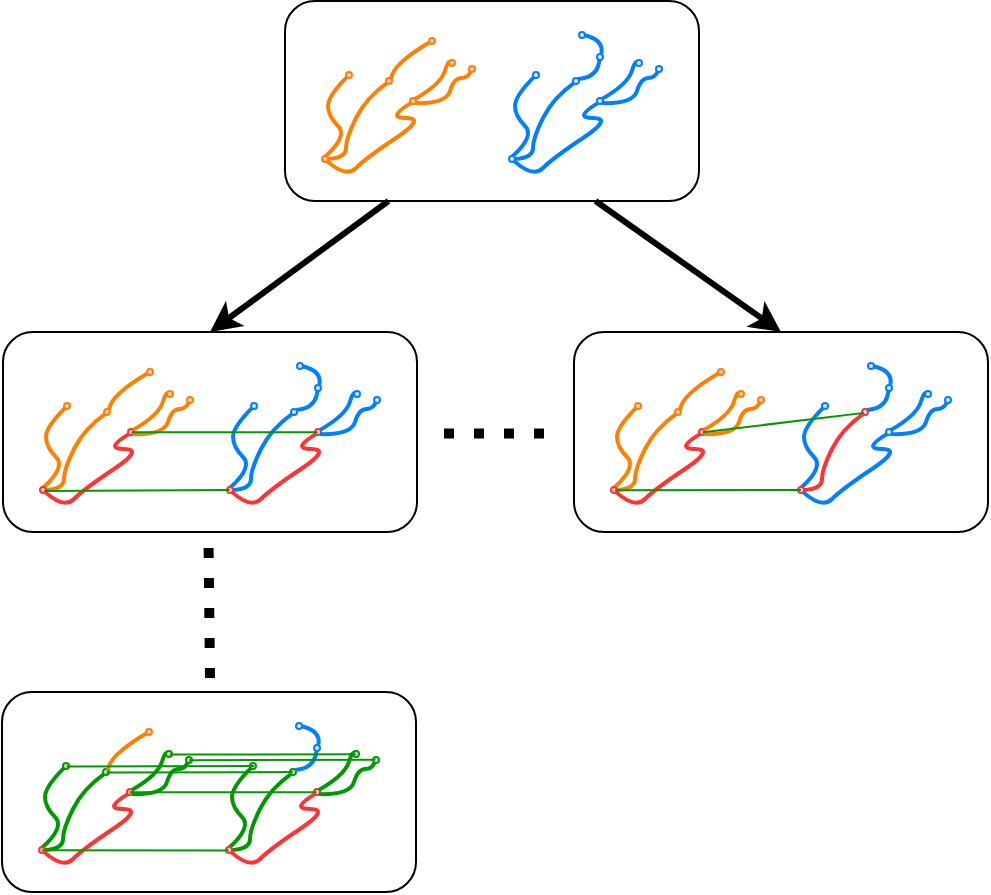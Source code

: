 <mxfile version="13.1.14" type="device"><diagram id="UxKIRvT6lYO187iKiiHL" name="Seite-1"><mxGraphModel dx="1277" dy="345" grid="1" gridSize="10" guides="1" tooltips="1" connect="1" arrows="1" fold="1" page="1" pageScale="1" pageWidth="827" pageHeight="1169" math="0" shadow="0"><root><mxCell id="0"/><mxCell id="1" parent="0"/><mxCell id="heM5pMt3WDf7Bbaj2w6G-148" value="" style="rounded=1;whiteSpace=wrap;html=1;strokeColor=#000000;strokeWidth=1;fillColor=#ffffff;fontSize=23;" vertex="1" parent="1"><mxGeometry x="115.5" y="304.5" width="207" height="100" as="geometry"/></mxCell><mxCell id="heM5pMt3WDf7Bbaj2w6G-2" value="" style="curved=1;endArrow=none;html=1;endFill=0;exitX=0.513;exitY=0.129;exitDx=0;exitDy=0;exitPerimeter=0;entryX=0;entryY=1;entryDx=0;entryDy=0;fillColor=#f8cecc;strokeColor=#FF8000;strokeWidth=2;" edge="1" parent="1" source="heM5pMt3WDf7Bbaj2w6G-6" target="heM5pMt3WDf7Bbaj2w6G-9"><mxGeometry width="50" height="50" relative="1" as="geometry"><mxPoint x="137" y="382" as="sourcePoint"/><mxPoint x="147" y="342" as="targetPoint"/><Array as="points"><mxPoint x="147" y="372"/><mxPoint x="137" y="362"/><mxPoint x="137" y="352"/></Array></mxGeometry></mxCell><mxCell id="heM5pMt3WDf7Bbaj2w6G-3" value="" style="curved=1;endArrow=none;html=1;endFill=0;exitX=1;exitY=0.5;exitDx=0;exitDy=0;entryX=0;entryY=1;entryDx=0;entryDy=0;fillColor=#f8cecc;strokeColor=#FF8000;strokeWidth=2;" edge="1" parent="1" source="heM5pMt3WDf7Bbaj2w6G-6" target="heM5pMt3WDf7Bbaj2w6G-8"><mxGeometry width="50" height="50" relative="1" as="geometry"><mxPoint x="136" y="383" as="sourcePoint"/><mxPoint x="166" y="343" as="targetPoint"/><Array as="points"><mxPoint x="146" y="383"/><mxPoint x="146" y="373"/><mxPoint x="156" y="353"/></Array></mxGeometry></mxCell><mxCell id="heM5pMt3WDf7Bbaj2w6G-4" value="" style="curved=1;endArrow=none;html=1;endFill=0;exitX=1;exitY=1;exitDx=0;exitDy=0;entryX=0;entryY=1;entryDx=0;entryDy=0;fillColor=#f8cecc;strokeColor=#FF8000;strokeWidth=2;" edge="1" parent="1" source="heM5pMt3WDf7Bbaj2w6G-6" target="heM5pMt3WDf7Bbaj2w6G-5"><mxGeometry width="50" height="50" relative="1" as="geometry"><mxPoint x="136" y="383" as="sourcePoint"/><mxPoint x="176" y="353" as="targetPoint"/><Array as="points"><mxPoint x="146" y="393"/><mxPoint x="156" y="383"/><mxPoint x="186" y="363"/><mxPoint x="166" y="363"/></Array></mxGeometry></mxCell><mxCell id="heM5pMt3WDf7Bbaj2w6G-5" value="" style="ellipse;whiteSpace=wrap;html=1;aspect=fixed;strokeColor=#FF8000;fillColor=#f8cecc;strokeWidth=1;" vertex="1" parent="1"><mxGeometry x="178" y="353" width="3" height="3" as="geometry"/></mxCell><mxCell id="heM5pMt3WDf7Bbaj2w6G-6" value="" style="ellipse;whiteSpace=wrap;html=1;aspect=fixed;strokeColor=#FF8000;fillColor=#f8cecc;strokeWidth=1;" vertex="1" parent="1"><mxGeometry x="134" y="382" width="3" height="3" as="geometry"/></mxCell><mxCell id="heM5pMt3WDf7Bbaj2w6G-8" value="" style="ellipse;whiteSpace=wrap;html=1;aspect=fixed;strokeColor=#FF8000;fillColor=#f8cecc;strokeWidth=1;" vertex="1" parent="1"><mxGeometry x="166" y="343" width="3" height="3" as="geometry"/></mxCell><mxCell id="heM5pMt3WDf7Bbaj2w6G-9" value="" style="ellipse;whiteSpace=wrap;html=1;aspect=fixed;strokeColor=#FF8000;fillColor=#f8cecc;strokeWidth=1;" vertex="1" parent="1"><mxGeometry x="146" y="340" width="3" height="3" as="geometry"/></mxCell><mxCell id="heM5pMt3WDf7Bbaj2w6G-11" value="" style="curved=1;endArrow=none;html=1;endFill=0;exitX=1;exitY=1;exitDx=0;exitDy=0;fillColor=#f8cecc;strokeColor=#FF8000;strokeWidth=2;entryX=0.439;entryY=0.493;entryDx=0;entryDy=0;entryPerimeter=0;" edge="1" parent="1" source="heM5pMt3WDf7Bbaj2w6G-5" target="heM5pMt3WDf7Bbaj2w6G-128"><mxGeometry width="50" height="50" relative="1" as="geometry"><mxPoint x="181.0" y="373.47" as="sourcePoint"/><mxPoint x="200" y="343" as="targetPoint"/><Array as="points"><mxPoint x="196" y="356"/><mxPoint x="200" y="342.97"/><mxPoint x="207.5" y="343"/></Array></mxGeometry></mxCell><mxCell id="heM5pMt3WDf7Bbaj2w6G-13" value="" style="curved=1;endArrow=none;html=1;endFill=0;exitX=1;exitY=0;exitDx=0;exitDy=0;fillColor=#f8cecc;strokeColor=#FF8000;strokeWidth=2;entryX=0.434;entryY=0.527;entryDx=0;entryDy=0;entryPerimeter=0;" edge="1" parent="1" source="heM5pMt3WDf7Bbaj2w6G-5" target="heM5pMt3WDf7Bbaj2w6G-129"><mxGeometry width="50" height="50" relative="1" as="geometry"><mxPoint x="178.001" y="345.561" as="sourcePoint"/><mxPoint x="197.44" y="333" as="targetPoint"/><Array as="points"><mxPoint x="193.44" y="346"/><mxPoint x="197.44" y="332.97"/></Array></mxGeometry></mxCell><mxCell id="heM5pMt3WDf7Bbaj2w6G-14" value="" style="curved=1;endArrow=none;html=1;endFill=0;exitX=1;exitY=0;exitDx=0;exitDy=0;fillColor=#f8cecc;strokeColor=#FF8000;strokeWidth=2;entryX=0.477;entryY=0.489;entryDx=0;entryDy=0;entryPerimeter=0;" edge="1" parent="1" source="heM5pMt3WDf7Bbaj2w6G-8" target="heM5pMt3WDf7Bbaj2w6G-130"><mxGeometry width="50" height="50" relative="1" as="geometry"><mxPoint x="169.001" y="342.999" as="sourcePoint"/><mxPoint x="186" y="323" as="targetPoint"/><Array as="points"><mxPoint x="169" y="336"/></Array></mxGeometry></mxCell><mxCell id="heM5pMt3WDf7Bbaj2w6G-128" value="" style="ellipse;whiteSpace=wrap;html=1;aspect=fixed;strokeColor=#FF8000;fillColor=#f8cecc;strokeWidth=1;" vertex="1" parent="1"><mxGeometry x="207.5" y="337" width="3" height="3" as="geometry"/></mxCell><mxCell id="heM5pMt3WDf7Bbaj2w6G-129" value="" style="ellipse;whiteSpace=wrap;html=1;aspect=fixed;strokeColor=#FF8000;fillColor=#f8cecc;strokeWidth=1;" vertex="1" parent="1"><mxGeometry x="197.5" y="334" width="3" height="3" as="geometry"/></mxCell><mxCell id="heM5pMt3WDf7Bbaj2w6G-130" value="" style="ellipse;whiteSpace=wrap;html=1;aspect=fixed;strokeColor=#FF8000;fillColor=#f8cecc;strokeWidth=1;" vertex="1" parent="1"><mxGeometry x="187.5" y="323" width="3" height="3" as="geometry"/></mxCell><mxCell id="heM5pMt3WDf7Bbaj2w6G-131" value="" style="curved=1;endArrow=none;html=1;endFill=0;exitX=0.513;exitY=0.129;exitDx=0;exitDy=0;exitPerimeter=0;entryX=0;entryY=1;entryDx=0;entryDy=0;fillColor=#dae8fc;strokeColor=#007FFF;strokeWidth=2;" edge="1" parent="1" source="heM5pMt3WDf7Bbaj2w6G-135" target="heM5pMt3WDf7Bbaj2w6G-137"><mxGeometry width="50" height="50" relative="1" as="geometry"><mxPoint x="230.5" y="382" as="sourcePoint"/><mxPoint x="240.5" y="342" as="targetPoint"/><Array as="points"><mxPoint x="240.5" y="372"/><mxPoint x="230.5" y="362"/><mxPoint x="230.5" y="352"/></Array></mxGeometry></mxCell><mxCell id="heM5pMt3WDf7Bbaj2w6G-132" value="" style="curved=1;endArrow=none;html=1;endFill=0;exitX=1;exitY=0.5;exitDx=0;exitDy=0;entryX=0;entryY=1;entryDx=0;entryDy=0;fillColor=#dae8fc;strokeColor=#007FFF;strokeWidth=2;" edge="1" parent="1" source="heM5pMt3WDf7Bbaj2w6G-135" target="heM5pMt3WDf7Bbaj2w6G-136"><mxGeometry width="50" height="50" relative="1" as="geometry"><mxPoint x="229.5" y="383" as="sourcePoint"/><mxPoint x="259.5" y="343" as="targetPoint"/><Array as="points"><mxPoint x="239.5" y="383"/><mxPoint x="239.5" y="373"/><mxPoint x="249.5" y="353"/></Array></mxGeometry></mxCell><mxCell id="heM5pMt3WDf7Bbaj2w6G-133" value="" style="curved=1;endArrow=none;html=1;endFill=0;exitX=1;exitY=1;exitDx=0;exitDy=0;entryX=0;entryY=1;entryDx=0;entryDy=0;fillColor=#dae8fc;strokeColor=#007FFF;strokeWidth=2;" edge="1" parent="1" source="heM5pMt3WDf7Bbaj2w6G-135" target="heM5pMt3WDf7Bbaj2w6G-134"><mxGeometry width="50" height="50" relative="1" as="geometry"><mxPoint x="229.5" y="383" as="sourcePoint"/><mxPoint x="269.5" y="353" as="targetPoint"/><Array as="points"><mxPoint x="239.5" y="393"/><mxPoint x="249.5" y="383"/><mxPoint x="279.5" y="363"/><mxPoint x="259.5" y="363"/></Array></mxGeometry></mxCell><mxCell id="heM5pMt3WDf7Bbaj2w6G-134" value="" style="ellipse;whiteSpace=wrap;html=1;aspect=fixed;strokeColor=#007FFF;fillColor=#dae8fc;strokeWidth=1;" vertex="1" parent="1"><mxGeometry x="271.5" y="353" width="3" height="3" as="geometry"/></mxCell><mxCell id="heM5pMt3WDf7Bbaj2w6G-135" value="" style="ellipse;whiteSpace=wrap;html=1;aspect=fixed;strokeColor=#007FFF;fillColor=#dae8fc;strokeWidth=1;" vertex="1" parent="1"><mxGeometry x="227.5" y="382" width="3" height="3" as="geometry"/></mxCell><mxCell id="heM5pMt3WDf7Bbaj2w6G-136" value="" style="ellipse;whiteSpace=wrap;html=1;aspect=fixed;strokeColor=#007FFF;fillColor=#dae8fc;strokeWidth=1;" vertex="1" parent="1"><mxGeometry x="259.5" y="343" width="3" height="3" as="geometry"/></mxCell><mxCell id="heM5pMt3WDf7Bbaj2w6G-137" value="" style="ellipse;whiteSpace=wrap;html=1;aspect=fixed;strokeColor=#007FFF;fillColor=#dae8fc;strokeWidth=1;" vertex="1" parent="1"><mxGeometry x="239.5" y="340" width="3" height="3" as="geometry"/></mxCell><mxCell id="heM5pMt3WDf7Bbaj2w6G-138" value="" style="curved=1;endArrow=none;html=1;endFill=0;exitX=1;exitY=1;exitDx=0;exitDy=0;fillColor=#dae8fc;strokeColor=#007FFF;strokeWidth=2;entryX=0.439;entryY=0.493;entryDx=0;entryDy=0;entryPerimeter=0;" edge="1" parent="1" source="heM5pMt3WDf7Bbaj2w6G-134" target="heM5pMt3WDf7Bbaj2w6G-141"><mxGeometry width="50" height="50" relative="1" as="geometry"><mxPoint x="274.5" y="373.47" as="sourcePoint"/><mxPoint x="293.5" y="343" as="targetPoint"/><Array as="points"><mxPoint x="289.5" y="356"/><mxPoint x="293.5" y="342.97"/><mxPoint x="301" y="343"/></Array></mxGeometry></mxCell><mxCell id="heM5pMt3WDf7Bbaj2w6G-139" value="" style="curved=1;endArrow=none;html=1;endFill=0;exitX=1;exitY=0;exitDx=0;exitDy=0;fillColor=#dae8fc;strokeColor=#007FFF;strokeWidth=2;entryX=0.434;entryY=0.527;entryDx=0;entryDy=0;entryPerimeter=0;" edge="1" parent="1" source="heM5pMt3WDf7Bbaj2w6G-134" target="heM5pMt3WDf7Bbaj2w6G-142"><mxGeometry width="50" height="50" relative="1" as="geometry"><mxPoint x="271.501" y="345.561" as="sourcePoint"/><mxPoint x="290.94" y="333" as="targetPoint"/><Array as="points"><mxPoint x="286.94" y="346"/><mxPoint x="290.94" y="332.97"/></Array></mxGeometry></mxCell><mxCell id="heM5pMt3WDf7Bbaj2w6G-140" value="" style="curved=1;endArrow=none;html=1;endFill=0;exitX=1;exitY=0;exitDx=0;exitDy=0;fillColor=#dae8fc;strokeColor=#007FFF;strokeWidth=2;entryX=0.462;entryY=0.484;entryDx=0;entryDy=0;entryPerimeter=0;" edge="1" parent="1" source="heM5pMt3WDf7Bbaj2w6G-136" target="heM5pMt3WDf7Bbaj2w6G-143"><mxGeometry width="50" height="50" relative="1" as="geometry"><mxPoint x="262.501" y="342.999" as="sourcePoint"/><mxPoint x="267.5" y="333" as="targetPoint"/><Array as="points"><mxPoint x="272.5" y="343"/></Array></mxGeometry></mxCell><mxCell id="heM5pMt3WDf7Bbaj2w6G-141" value="" style="ellipse;whiteSpace=wrap;html=1;aspect=fixed;strokeColor=#007FFF;fillColor=#dae8fc;strokeWidth=1;" vertex="1" parent="1"><mxGeometry x="301" y="337" width="3" height="3" as="geometry"/></mxCell><mxCell id="heM5pMt3WDf7Bbaj2w6G-142" value="" style="ellipse;whiteSpace=wrap;html=1;aspect=fixed;strokeColor=#007FFF;fillColor=#dae8fc;strokeWidth=1;" vertex="1" parent="1"><mxGeometry x="291" y="334" width="3" height="3" as="geometry"/></mxCell><mxCell id="heM5pMt3WDf7Bbaj2w6G-143" value="" style="ellipse;whiteSpace=wrap;html=1;aspect=fixed;strokeColor=#007FFF;fillColor=#dae8fc;strokeWidth=1;" vertex="1" parent="1"><mxGeometry x="271.5" y="331" width="3" height="3" as="geometry"/></mxCell><mxCell id="heM5pMt3WDf7Bbaj2w6G-144" value="" style="curved=1;endArrow=none;html=1;endFill=0;fillColor=#dae8fc;strokeColor=#007FFF;strokeWidth=2;exitX=0.745;exitY=-0.053;exitDx=0;exitDy=0;exitPerimeter=0;entryX=0.69;entryY=0.512;entryDx=0;entryDy=0;entryPerimeter=0;" edge="1" parent="1" source="heM5pMt3WDf7Bbaj2w6G-143" target="heM5pMt3WDf7Bbaj2w6G-145"><mxGeometry width="50" height="50" relative="1" as="geometry"><mxPoint x="285.5" y="331" as="sourcePoint"/><mxPoint x="267.5" y="320" as="targetPoint"/><Array as="points"><mxPoint x="274.94" y="323.56"/></Array></mxGeometry></mxCell><mxCell id="heM5pMt3WDf7Bbaj2w6G-145" value="" style="ellipse;whiteSpace=wrap;html=1;aspect=fixed;strokeColor=#007FFF;fillColor=#dae8fc;strokeWidth=1;" vertex="1" parent="1"><mxGeometry x="262.5" y="320" width="3" height="3" as="geometry"/></mxCell><mxCell id="heM5pMt3WDf7Bbaj2w6G-149" value="" style="rounded=1;whiteSpace=wrap;html=1;strokeColor=#000000;strokeWidth=1;fillColor=#ffffff;fontSize=23;" vertex="1" parent="1"><mxGeometry x="-25.5" y="470" width="207" height="100" as="geometry"/></mxCell><mxCell id="heM5pMt3WDf7Bbaj2w6G-150" value="" style="curved=1;endArrow=none;html=1;endFill=0;exitX=0.513;exitY=0.129;exitDx=0;exitDy=0;exitPerimeter=0;entryX=0;entryY=1;entryDx=0;entryDy=0;fillColor=#f8cecc;strokeColor=#FF8000;strokeWidth=2;" edge="1" parent="1" source="heM5pMt3WDf7Bbaj2w6G-154" target="heM5pMt3WDf7Bbaj2w6G-156"><mxGeometry width="50" height="50" relative="1" as="geometry"><mxPoint x="-4" y="547.5" as="sourcePoint"/><mxPoint x="6" y="507.5" as="targetPoint"/><Array as="points"><mxPoint x="6" y="537.5"/><mxPoint x="-4" y="527.5"/><mxPoint x="-4" y="517.5"/></Array></mxGeometry></mxCell><mxCell id="heM5pMt3WDf7Bbaj2w6G-151" value="" style="curved=1;endArrow=none;html=1;endFill=0;exitX=1;exitY=0.5;exitDx=0;exitDy=0;entryX=0;entryY=1;entryDx=0;entryDy=0;fillColor=#f8cecc;strokeColor=#FF8000;strokeWidth=2;" edge="1" parent="1" source="heM5pMt3WDf7Bbaj2w6G-154" target="heM5pMt3WDf7Bbaj2w6G-155"><mxGeometry width="50" height="50" relative="1" as="geometry"><mxPoint x="-5" y="548.5" as="sourcePoint"/><mxPoint x="25" y="508.5" as="targetPoint"/><Array as="points"><mxPoint x="5" y="548.5"/><mxPoint x="5" y="538.5"/><mxPoint x="15" y="518.5"/></Array></mxGeometry></mxCell><mxCell id="heM5pMt3WDf7Bbaj2w6G-152" value="" style="curved=1;endArrow=none;html=1;endFill=0;exitX=1;exitY=1;exitDx=0;exitDy=0;entryX=0;entryY=1;entryDx=0;entryDy=0;fillColor=#f8cecc;strokeColor=#FF3333;strokeWidth=2;" edge="1" parent="1" source="heM5pMt3WDf7Bbaj2w6G-154" target="heM5pMt3WDf7Bbaj2w6G-153"><mxGeometry width="50" height="50" relative="1" as="geometry"><mxPoint x="-5" y="548.5" as="sourcePoint"/><mxPoint x="35" y="518.5" as="targetPoint"/><Array as="points"><mxPoint x="5" y="558.5"/><mxPoint x="15" y="548.5"/><mxPoint x="45" y="528.5"/><mxPoint x="25" y="528.5"/></Array></mxGeometry></mxCell><mxCell id="heM5pMt3WDf7Bbaj2w6G-153" value="" style="ellipse;whiteSpace=wrap;html=1;aspect=fixed;strokeColor=#FF3333;fillColor=#f8cecc;strokeWidth=1;" vertex="1" parent="1"><mxGeometry x="37" y="518.5" width="3" height="3" as="geometry"/></mxCell><mxCell id="heM5pMt3WDf7Bbaj2w6G-154" value="" style="ellipse;whiteSpace=wrap;html=1;aspect=fixed;strokeColor=#FF3333;fillColor=#f8cecc;strokeWidth=1;" vertex="1" parent="1"><mxGeometry x="-7" y="547.5" width="3" height="3" as="geometry"/></mxCell><mxCell id="heM5pMt3WDf7Bbaj2w6G-155" value="" style="ellipse;whiteSpace=wrap;html=1;aspect=fixed;strokeColor=#FF8000;fillColor=#f8cecc;strokeWidth=1;" vertex="1" parent="1"><mxGeometry x="25" y="508.5" width="3" height="3" as="geometry"/></mxCell><mxCell id="heM5pMt3WDf7Bbaj2w6G-156" value="" style="ellipse;whiteSpace=wrap;html=1;aspect=fixed;strokeColor=#FF8000;fillColor=#f8cecc;strokeWidth=1;" vertex="1" parent="1"><mxGeometry x="5" y="505.5" width="3" height="3" as="geometry"/></mxCell><mxCell id="heM5pMt3WDf7Bbaj2w6G-157" value="" style="curved=1;endArrow=none;html=1;endFill=0;exitX=1;exitY=1;exitDx=0;exitDy=0;fillColor=#f8cecc;strokeColor=#FF8000;strokeWidth=2;entryX=0.439;entryY=0.493;entryDx=0;entryDy=0;entryPerimeter=0;" edge="1" parent="1" source="heM5pMt3WDf7Bbaj2w6G-153" target="heM5pMt3WDf7Bbaj2w6G-160"><mxGeometry width="50" height="50" relative="1" as="geometry"><mxPoint x="40.0" y="538.97" as="sourcePoint"/><mxPoint x="59" y="508.5" as="targetPoint"/><Array as="points"><mxPoint x="55" y="521.5"/><mxPoint x="59" y="508.47"/><mxPoint x="66.5" y="508.5"/></Array></mxGeometry></mxCell><mxCell id="heM5pMt3WDf7Bbaj2w6G-158" value="" style="curved=1;endArrow=none;html=1;endFill=0;exitX=1;exitY=0;exitDx=0;exitDy=0;fillColor=#f8cecc;strokeColor=#FF8000;strokeWidth=2;entryX=0.434;entryY=0.527;entryDx=0;entryDy=0;entryPerimeter=0;" edge="1" parent="1" source="heM5pMt3WDf7Bbaj2w6G-153" target="heM5pMt3WDf7Bbaj2w6G-161"><mxGeometry width="50" height="50" relative="1" as="geometry"><mxPoint x="37.001" y="511.061" as="sourcePoint"/><mxPoint x="56.44" y="498.5" as="targetPoint"/><Array as="points"><mxPoint x="52.44" y="511.5"/><mxPoint x="56.44" y="498.47"/></Array></mxGeometry></mxCell><mxCell id="heM5pMt3WDf7Bbaj2w6G-159" value="" style="curved=1;endArrow=none;html=1;endFill=0;exitX=1;exitY=0;exitDx=0;exitDy=0;fillColor=#f8cecc;strokeColor=#FF8000;strokeWidth=2;entryX=0.477;entryY=0.489;entryDx=0;entryDy=0;entryPerimeter=0;" edge="1" parent="1" source="heM5pMt3WDf7Bbaj2w6G-155" target="heM5pMt3WDf7Bbaj2w6G-162"><mxGeometry width="50" height="50" relative="1" as="geometry"><mxPoint x="28.001" y="508.499" as="sourcePoint"/><mxPoint x="45" y="488.5" as="targetPoint"/><Array as="points"><mxPoint x="28" y="501.5"/></Array></mxGeometry></mxCell><mxCell id="heM5pMt3WDf7Bbaj2w6G-160" value="" style="ellipse;whiteSpace=wrap;html=1;aspect=fixed;strokeColor=#FF8000;fillColor=#f8cecc;strokeWidth=1;" vertex="1" parent="1"><mxGeometry x="66.5" y="502.5" width="3" height="3" as="geometry"/></mxCell><mxCell id="heM5pMt3WDf7Bbaj2w6G-161" value="" style="ellipse;whiteSpace=wrap;html=1;aspect=fixed;strokeColor=#FF8000;fillColor=#f8cecc;strokeWidth=1;" vertex="1" parent="1"><mxGeometry x="56.5" y="499.5" width="3" height="3" as="geometry"/></mxCell><mxCell id="heM5pMt3WDf7Bbaj2w6G-162" value="" style="ellipse;whiteSpace=wrap;html=1;aspect=fixed;strokeColor=#FF8000;fillColor=#f8cecc;strokeWidth=1;" vertex="1" parent="1"><mxGeometry x="46.5" y="488.5" width="3" height="3" as="geometry"/></mxCell><mxCell id="heM5pMt3WDf7Bbaj2w6G-163" value="" style="curved=1;endArrow=none;html=1;endFill=0;exitX=0.513;exitY=0.129;exitDx=0;exitDy=0;exitPerimeter=0;entryX=0;entryY=1;entryDx=0;entryDy=0;fillColor=#dae8fc;strokeColor=#007FFF;strokeWidth=2;" edge="1" parent="1" source="heM5pMt3WDf7Bbaj2w6G-167" target="heM5pMt3WDf7Bbaj2w6G-169"><mxGeometry width="50" height="50" relative="1" as="geometry"><mxPoint x="89.5" y="547.5" as="sourcePoint"/><mxPoint x="99.5" y="507.5" as="targetPoint"/><Array as="points"><mxPoint x="99.5" y="537.5"/><mxPoint x="89.5" y="527.5"/><mxPoint x="89.5" y="517.5"/></Array></mxGeometry></mxCell><mxCell id="heM5pMt3WDf7Bbaj2w6G-164" value="" style="curved=1;endArrow=none;html=1;endFill=0;exitX=1;exitY=0.5;exitDx=0;exitDy=0;entryX=0;entryY=1;entryDx=0;entryDy=0;fillColor=#dae8fc;strokeColor=#007FFF;strokeWidth=2;" edge="1" parent="1" source="heM5pMt3WDf7Bbaj2w6G-167" target="heM5pMt3WDf7Bbaj2w6G-168"><mxGeometry width="50" height="50" relative="1" as="geometry"><mxPoint x="88.5" y="548.5" as="sourcePoint"/><mxPoint x="118.5" y="508.5" as="targetPoint"/><Array as="points"><mxPoint x="98.5" y="548.5"/><mxPoint x="98.5" y="538.5"/><mxPoint x="108.5" y="518.5"/></Array></mxGeometry></mxCell><mxCell id="heM5pMt3WDf7Bbaj2w6G-165" value="" style="curved=1;endArrow=none;html=1;endFill=0;exitX=1;exitY=1;exitDx=0;exitDy=0;entryX=0;entryY=1;entryDx=0;entryDy=0;fillColor=#dae8fc;strokeColor=#FF3333;strokeWidth=2;" edge="1" parent="1" source="heM5pMt3WDf7Bbaj2w6G-167" target="heM5pMt3WDf7Bbaj2w6G-166"><mxGeometry width="50" height="50" relative="1" as="geometry"><mxPoint x="88.5" y="548.5" as="sourcePoint"/><mxPoint x="128.5" y="518.5" as="targetPoint"/><Array as="points"><mxPoint x="98.5" y="558.5"/><mxPoint x="108.5" y="548.5"/><mxPoint x="138.5" y="528.5"/><mxPoint x="118.5" y="528.5"/></Array></mxGeometry></mxCell><mxCell id="heM5pMt3WDf7Bbaj2w6G-166" value="" style="ellipse;whiteSpace=wrap;html=1;aspect=fixed;strokeColor=#FF3333;fillColor=#dae8fc;strokeWidth=1;" vertex="1" parent="1"><mxGeometry x="130.5" y="518.5" width="3" height="3" as="geometry"/></mxCell><mxCell id="heM5pMt3WDf7Bbaj2w6G-167" value="" style="ellipse;whiteSpace=wrap;html=1;aspect=fixed;strokeColor=#FF3333;fillColor=#dae8fc;strokeWidth=1;" vertex="1" parent="1"><mxGeometry x="86.5" y="547.5" width="3" height="3" as="geometry"/></mxCell><mxCell id="heM5pMt3WDf7Bbaj2w6G-168" value="" style="ellipse;whiteSpace=wrap;html=1;aspect=fixed;strokeColor=#007FFF;fillColor=#dae8fc;strokeWidth=1;" vertex="1" parent="1"><mxGeometry x="118.5" y="508.5" width="3" height="3" as="geometry"/></mxCell><mxCell id="heM5pMt3WDf7Bbaj2w6G-169" value="" style="ellipse;whiteSpace=wrap;html=1;aspect=fixed;strokeColor=#007FFF;fillColor=#dae8fc;strokeWidth=1;" vertex="1" parent="1"><mxGeometry x="98.5" y="505.5" width="3" height="3" as="geometry"/></mxCell><mxCell id="heM5pMt3WDf7Bbaj2w6G-170" value="" style="curved=1;endArrow=none;html=1;endFill=0;exitX=1;exitY=1;exitDx=0;exitDy=0;fillColor=#dae8fc;strokeColor=#007FFF;strokeWidth=2;entryX=0.439;entryY=0.493;entryDx=0;entryDy=0;entryPerimeter=0;" edge="1" parent="1" source="heM5pMt3WDf7Bbaj2w6G-166" target="heM5pMt3WDf7Bbaj2w6G-173"><mxGeometry width="50" height="50" relative="1" as="geometry"><mxPoint x="133.5" y="538.97" as="sourcePoint"/><mxPoint x="152.5" y="508.5" as="targetPoint"/><Array as="points"><mxPoint x="148.5" y="521.5"/><mxPoint x="152.5" y="508.47"/><mxPoint x="160" y="508.5"/></Array></mxGeometry></mxCell><mxCell id="heM5pMt3WDf7Bbaj2w6G-171" value="" style="curved=1;endArrow=none;html=1;endFill=0;exitX=1;exitY=0;exitDx=0;exitDy=0;fillColor=#dae8fc;strokeColor=#007FFF;strokeWidth=2;entryX=0.434;entryY=0.527;entryDx=0;entryDy=0;entryPerimeter=0;" edge="1" parent="1" source="heM5pMt3WDf7Bbaj2w6G-166" target="heM5pMt3WDf7Bbaj2w6G-174"><mxGeometry width="50" height="50" relative="1" as="geometry"><mxPoint x="130.501" y="511.061" as="sourcePoint"/><mxPoint x="149.94" y="498.5" as="targetPoint"/><Array as="points"><mxPoint x="145.94" y="511.5"/><mxPoint x="149.94" y="498.47"/></Array></mxGeometry></mxCell><mxCell id="heM5pMt3WDf7Bbaj2w6G-172" value="" style="curved=1;endArrow=none;html=1;endFill=0;exitX=1;exitY=0;exitDx=0;exitDy=0;fillColor=#dae8fc;strokeColor=#007FFF;strokeWidth=2;entryX=0.462;entryY=0.484;entryDx=0;entryDy=0;entryPerimeter=0;" edge="1" parent="1" source="heM5pMt3WDf7Bbaj2w6G-168" target="heM5pMt3WDf7Bbaj2w6G-175"><mxGeometry width="50" height="50" relative="1" as="geometry"><mxPoint x="121.501" y="508.499" as="sourcePoint"/><mxPoint x="126.5" y="498.5" as="targetPoint"/><Array as="points"><mxPoint x="131.5" y="508.5"/></Array></mxGeometry></mxCell><mxCell id="heM5pMt3WDf7Bbaj2w6G-173" value="" style="ellipse;whiteSpace=wrap;html=1;aspect=fixed;strokeColor=#007FFF;fillColor=#dae8fc;strokeWidth=1;" vertex="1" parent="1"><mxGeometry x="160" y="502.5" width="3" height="3" as="geometry"/></mxCell><mxCell id="heM5pMt3WDf7Bbaj2w6G-174" value="" style="ellipse;whiteSpace=wrap;html=1;aspect=fixed;strokeColor=#007FFF;fillColor=#dae8fc;strokeWidth=1;" vertex="1" parent="1"><mxGeometry x="150" y="499.5" width="3" height="3" as="geometry"/></mxCell><mxCell id="heM5pMt3WDf7Bbaj2w6G-175" value="" style="ellipse;whiteSpace=wrap;html=1;aspect=fixed;strokeColor=#007FFF;fillColor=#dae8fc;strokeWidth=1;" vertex="1" parent="1"><mxGeometry x="130.5" y="496.5" width="3" height="3" as="geometry"/></mxCell><mxCell id="heM5pMt3WDf7Bbaj2w6G-176" value="" style="curved=1;endArrow=none;html=1;endFill=0;fillColor=#dae8fc;strokeColor=#007FFF;strokeWidth=2;exitX=0.745;exitY=-0.053;exitDx=0;exitDy=0;exitPerimeter=0;entryX=0.69;entryY=0.512;entryDx=0;entryDy=0;entryPerimeter=0;" edge="1" parent="1" source="heM5pMt3WDf7Bbaj2w6G-175" target="heM5pMt3WDf7Bbaj2w6G-177"><mxGeometry width="50" height="50" relative="1" as="geometry"><mxPoint x="144.5" y="496.5" as="sourcePoint"/><mxPoint x="126.5" y="485.5" as="targetPoint"/><Array as="points"><mxPoint x="133.94" y="489.06"/></Array></mxGeometry></mxCell><mxCell id="heM5pMt3WDf7Bbaj2w6G-177" value="" style="ellipse;whiteSpace=wrap;html=1;aspect=fixed;strokeColor=#007FFF;fillColor=#dae8fc;strokeWidth=1;" vertex="1" parent="1"><mxGeometry x="121.5" y="485.5" width="3" height="3" as="geometry"/></mxCell><mxCell id="heM5pMt3WDf7Bbaj2w6G-178" value="" style="rounded=1;whiteSpace=wrap;html=1;strokeColor=#000000;strokeWidth=1;fillColor=#ffffff;fontSize=23;" vertex="1" parent="1"><mxGeometry x="260" y="470" width="207" height="100" as="geometry"/></mxCell><mxCell id="heM5pMt3WDf7Bbaj2w6G-179" value="" style="curved=1;endArrow=none;html=1;endFill=0;exitX=0.513;exitY=0.129;exitDx=0;exitDy=0;exitPerimeter=0;entryX=0;entryY=1;entryDx=0;entryDy=0;fillColor=#f8cecc;strokeColor=#FF8000;strokeWidth=2;" edge="1" parent="1" source="heM5pMt3WDf7Bbaj2w6G-183" target="heM5pMt3WDf7Bbaj2w6G-185"><mxGeometry width="50" height="50" relative="1" as="geometry"><mxPoint x="281.5" y="547.5" as="sourcePoint"/><mxPoint x="291.5" y="507.5" as="targetPoint"/><Array as="points"><mxPoint x="291.5" y="537.5"/><mxPoint x="281.5" y="527.5"/><mxPoint x="281.5" y="517.5"/></Array></mxGeometry></mxCell><mxCell id="heM5pMt3WDf7Bbaj2w6G-180" value="" style="curved=1;endArrow=none;html=1;endFill=0;exitX=1;exitY=0.5;exitDx=0;exitDy=0;entryX=0;entryY=1;entryDx=0;entryDy=0;fillColor=#f8cecc;strokeColor=#FF8000;strokeWidth=2;" edge="1" parent="1" source="heM5pMt3WDf7Bbaj2w6G-183" target="heM5pMt3WDf7Bbaj2w6G-184"><mxGeometry width="50" height="50" relative="1" as="geometry"><mxPoint x="280.5" y="548.5" as="sourcePoint"/><mxPoint x="310.5" y="508.5" as="targetPoint"/><Array as="points"><mxPoint x="290.5" y="548.5"/><mxPoint x="290.5" y="538.5"/><mxPoint x="300.5" y="518.5"/></Array></mxGeometry></mxCell><mxCell id="heM5pMt3WDf7Bbaj2w6G-181" value="" style="curved=1;endArrow=none;html=1;endFill=0;exitX=1;exitY=1;exitDx=0;exitDy=0;entryX=0;entryY=1;entryDx=0;entryDy=0;fillColor=#f8cecc;strokeColor=#FF3333;strokeWidth=2;" edge="1" parent="1" source="heM5pMt3WDf7Bbaj2w6G-183" target="heM5pMt3WDf7Bbaj2w6G-182"><mxGeometry width="50" height="50" relative="1" as="geometry"><mxPoint x="280.5" y="548.5" as="sourcePoint"/><mxPoint x="320.5" y="518.5" as="targetPoint"/><Array as="points"><mxPoint x="290.5" y="558.5"/><mxPoint x="300.5" y="548.5"/><mxPoint x="330.5" y="528.5"/><mxPoint x="310.5" y="528.5"/></Array></mxGeometry></mxCell><mxCell id="heM5pMt3WDf7Bbaj2w6G-182" value="" style="ellipse;whiteSpace=wrap;html=1;aspect=fixed;strokeColor=#FF3333;fillColor=#f8cecc;strokeWidth=1;" vertex="1" parent="1"><mxGeometry x="322.5" y="518.5" width="3" height="3" as="geometry"/></mxCell><mxCell id="heM5pMt3WDf7Bbaj2w6G-183" value="" style="ellipse;whiteSpace=wrap;html=1;aspect=fixed;strokeColor=#FF3333;fillColor=#f8cecc;strokeWidth=1;" vertex="1" parent="1"><mxGeometry x="278.5" y="547.5" width="3" height="3" as="geometry"/></mxCell><mxCell id="heM5pMt3WDf7Bbaj2w6G-184" value="" style="ellipse;whiteSpace=wrap;html=1;aspect=fixed;strokeColor=#FF8000;fillColor=#f8cecc;strokeWidth=1;" vertex="1" parent="1"><mxGeometry x="310.5" y="508.5" width="3" height="3" as="geometry"/></mxCell><mxCell id="heM5pMt3WDf7Bbaj2w6G-185" value="" style="ellipse;whiteSpace=wrap;html=1;aspect=fixed;strokeColor=#FF8000;fillColor=#f8cecc;strokeWidth=1;" vertex="1" parent="1"><mxGeometry x="290.5" y="505.5" width="3" height="3" as="geometry"/></mxCell><mxCell id="heM5pMt3WDf7Bbaj2w6G-186" value="" style="curved=1;endArrow=none;html=1;endFill=0;exitX=1;exitY=1;exitDx=0;exitDy=0;fillColor=#f8cecc;strokeColor=#FF8000;strokeWidth=2;entryX=0.439;entryY=0.493;entryDx=0;entryDy=0;entryPerimeter=0;" edge="1" parent="1" source="heM5pMt3WDf7Bbaj2w6G-182" target="heM5pMt3WDf7Bbaj2w6G-189"><mxGeometry width="50" height="50" relative="1" as="geometry"><mxPoint x="325.5" y="538.97" as="sourcePoint"/><mxPoint x="344.5" y="508.5" as="targetPoint"/><Array as="points"><mxPoint x="340.5" y="521.5"/><mxPoint x="344.5" y="508.47"/><mxPoint x="352" y="508.5"/></Array></mxGeometry></mxCell><mxCell id="heM5pMt3WDf7Bbaj2w6G-187" value="" style="curved=1;endArrow=none;html=1;endFill=0;exitX=1;exitY=0;exitDx=0;exitDy=0;fillColor=#f8cecc;strokeColor=#FF8000;strokeWidth=2;entryX=0.434;entryY=0.527;entryDx=0;entryDy=0;entryPerimeter=0;" edge="1" parent="1" source="heM5pMt3WDf7Bbaj2w6G-182" target="heM5pMt3WDf7Bbaj2w6G-190"><mxGeometry width="50" height="50" relative="1" as="geometry"><mxPoint x="322.501" y="511.061" as="sourcePoint"/><mxPoint x="341.94" y="498.5" as="targetPoint"/><Array as="points"><mxPoint x="337.94" y="511.5"/><mxPoint x="341.94" y="498.47"/></Array></mxGeometry></mxCell><mxCell id="heM5pMt3WDf7Bbaj2w6G-188" value="" style="curved=1;endArrow=none;html=1;endFill=0;exitX=1;exitY=0;exitDx=0;exitDy=0;fillColor=#f8cecc;strokeColor=#FF8000;strokeWidth=2;entryX=0.477;entryY=0.489;entryDx=0;entryDy=0;entryPerimeter=0;" edge="1" parent="1" source="heM5pMt3WDf7Bbaj2w6G-184" target="heM5pMt3WDf7Bbaj2w6G-191"><mxGeometry width="50" height="50" relative="1" as="geometry"><mxPoint x="313.501" y="508.499" as="sourcePoint"/><mxPoint x="330.5" y="488.5" as="targetPoint"/><Array as="points"><mxPoint x="313.5" y="501.5"/></Array></mxGeometry></mxCell><mxCell id="heM5pMt3WDf7Bbaj2w6G-189" value="" style="ellipse;whiteSpace=wrap;html=1;aspect=fixed;strokeColor=#FF8000;fillColor=#f8cecc;strokeWidth=1;" vertex="1" parent="1"><mxGeometry x="352" y="502.5" width="3" height="3" as="geometry"/></mxCell><mxCell id="heM5pMt3WDf7Bbaj2w6G-190" value="" style="ellipse;whiteSpace=wrap;html=1;aspect=fixed;strokeColor=#FF8000;fillColor=#f8cecc;strokeWidth=1;" vertex="1" parent="1"><mxGeometry x="342" y="499.5" width="3" height="3" as="geometry"/></mxCell><mxCell id="heM5pMt3WDf7Bbaj2w6G-191" value="" style="ellipse;whiteSpace=wrap;html=1;aspect=fixed;strokeColor=#FF8000;fillColor=#f8cecc;strokeWidth=1;" vertex="1" parent="1"><mxGeometry x="332" y="488.5" width="3" height="3" as="geometry"/></mxCell><mxCell id="heM5pMt3WDf7Bbaj2w6G-192" value="" style="curved=1;endArrow=none;html=1;endFill=0;exitX=0.513;exitY=0.129;exitDx=0;exitDy=0;exitPerimeter=0;entryX=0;entryY=1;entryDx=0;entryDy=0;fillColor=#dae8fc;strokeColor=#007FFF;strokeWidth=2;" edge="1" parent="1" source="heM5pMt3WDf7Bbaj2w6G-196" target="heM5pMt3WDf7Bbaj2w6G-198"><mxGeometry width="50" height="50" relative="1" as="geometry"><mxPoint x="375" y="547.5" as="sourcePoint"/><mxPoint x="385" y="507.5" as="targetPoint"/><Array as="points"><mxPoint x="385" y="537.5"/><mxPoint x="375" y="527.5"/><mxPoint x="375" y="517.5"/></Array></mxGeometry></mxCell><mxCell id="heM5pMt3WDf7Bbaj2w6G-193" value="" style="curved=1;endArrow=none;html=1;endFill=0;exitX=1;exitY=0.5;exitDx=0;exitDy=0;entryX=0;entryY=1;entryDx=0;entryDy=0;fillColor=#dae8fc;strokeColor=#FF3333;strokeWidth=2;" edge="1" parent="1" source="heM5pMt3WDf7Bbaj2w6G-196" target="heM5pMt3WDf7Bbaj2w6G-197"><mxGeometry width="50" height="50" relative="1" as="geometry"><mxPoint x="374" y="548.5" as="sourcePoint"/><mxPoint x="404" y="508.5" as="targetPoint"/><Array as="points"><mxPoint x="384" y="548.5"/><mxPoint x="384" y="538.5"/><mxPoint x="394" y="518.5"/></Array></mxGeometry></mxCell><mxCell id="heM5pMt3WDf7Bbaj2w6G-194" value="" style="curved=1;endArrow=none;html=1;endFill=0;exitX=1;exitY=1;exitDx=0;exitDy=0;entryX=0;entryY=1;entryDx=0;entryDy=0;fillColor=#dae8fc;strokeColor=#007FFF;strokeWidth=2;" edge="1" parent="1" source="heM5pMt3WDf7Bbaj2w6G-196" target="heM5pMt3WDf7Bbaj2w6G-195"><mxGeometry width="50" height="50" relative="1" as="geometry"><mxPoint x="374" y="548.5" as="sourcePoint"/><mxPoint x="414" y="518.5" as="targetPoint"/><Array as="points"><mxPoint x="384" y="558.5"/><mxPoint x="394" y="548.5"/><mxPoint x="424" y="528.5"/><mxPoint x="404" y="528.5"/></Array></mxGeometry></mxCell><mxCell id="heM5pMt3WDf7Bbaj2w6G-195" value="" style="ellipse;whiteSpace=wrap;html=1;aspect=fixed;strokeColor=#007FFF;fillColor=#dae8fc;strokeWidth=1;" vertex="1" parent="1"><mxGeometry x="416" y="518.5" width="3" height="3" as="geometry"/></mxCell><mxCell id="heM5pMt3WDf7Bbaj2w6G-196" value="" style="ellipse;whiteSpace=wrap;html=1;aspect=fixed;strokeColor=#FF3333;fillColor=#dae8fc;strokeWidth=1;" vertex="1" parent="1"><mxGeometry x="372" y="547.5" width="3" height="3" as="geometry"/></mxCell><mxCell id="heM5pMt3WDf7Bbaj2w6G-197" value="" style="ellipse;whiteSpace=wrap;html=1;aspect=fixed;strokeColor=#FF3333;fillColor=#dae8fc;strokeWidth=1;" vertex="1" parent="1"><mxGeometry x="404" y="508.5" width="3" height="3" as="geometry"/></mxCell><mxCell id="heM5pMt3WDf7Bbaj2w6G-198" value="" style="ellipse;whiteSpace=wrap;html=1;aspect=fixed;strokeColor=#007FFF;fillColor=#dae8fc;strokeWidth=1;" vertex="1" parent="1"><mxGeometry x="384" y="505.5" width="3" height="3" as="geometry"/></mxCell><mxCell id="heM5pMt3WDf7Bbaj2w6G-199" value="" style="curved=1;endArrow=none;html=1;endFill=0;exitX=1;exitY=1;exitDx=0;exitDy=0;fillColor=#dae8fc;strokeColor=#007FFF;strokeWidth=2;entryX=0.439;entryY=0.493;entryDx=0;entryDy=0;entryPerimeter=0;" edge="1" parent="1" source="heM5pMt3WDf7Bbaj2w6G-195" target="heM5pMt3WDf7Bbaj2w6G-202"><mxGeometry width="50" height="50" relative="1" as="geometry"><mxPoint x="419.0" y="538.97" as="sourcePoint"/><mxPoint x="438" y="508.5" as="targetPoint"/><Array as="points"><mxPoint x="434" y="521.5"/><mxPoint x="438" y="508.47"/><mxPoint x="445.5" y="508.5"/></Array></mxGeometry></mxCell><mxCell id="heM5pMt3WDf7Bbaj2w6G-200" value="" style="curved=1;endArrow=none;html=1;endFill=0;exitX=1;exitY=0;exitDx=0;exitDy=0;fillColor=#dae8fc;strokeColor=#007FFF;strokeWidth=2;entryX=0.434;entryY=0.527;entryDx=0;entryDy=0;entryPerimeter=0;" edge="1" parent="1" source="heM5pMt3WDf7Bbaj2w6G-195" target="heM5pMt3WDf7Bbaj2w6G-203"><mxGeometry width="50" height="50" relative="1" as="geometry"><mxPoint x="416.001" y="511.061" as="sourcePoint"/><mxPoint x="435.44" y="498.5" as="targetPoint"/><Array as="points"><mxPoint x="431.44" y="511.5"/><mxPoint x="435.44" y="498.47"/></Array></mxGeometry></mxCell><mxCell id="heM5pMt3WDf7Bbaj2w6G-201" value="" style="curved=1;endArrow=none;html=1;endFill=0;exitX=1;exitY=0;exitDx=0;exitDy=0;fillColor=#dae8fc;strokeColor=#007FFF;strokeWidth=2;entryX=0.462;entryY=0.484;entryDx=0;entryDy=0;entryPerimeter=0;" edge="1" parent="1" source="heM5pMt3WDf7Bbaj2w6G-197" target="heM5pMt3WDf7Bbaj2w6G-204"><mxGeometry width="50" height="50" relative="1" as="geometry"><mxPoint x="407.001" y="508.499" as="sourcePoint"/><mxPoint x="412" y="498.5" as="targetPoint"/><Array as="points"><mxPoint x="417" y="508.5"/></Array></mxGeometry></mxCell><mxCell id="heM5pMt3WDf7Bbaj2w6G-202" value="" style="ellipse;whiteSpace=wrap;html=1;aspect=fixed;strokeColor=#007FFF;fillColor=#dae8fc;strokeWidth=1;" vertex="1" parent="1"><mxGeometry x="445.5" y="502.5" width="3" height="3" as="geometry"/></mxCell><mxCell id="heM5pMt3WDf7Bbaj2w6G-203" value="" style="ellipse;whiteSpace=wrap;html=1;aspect=fixed;strokeColor=#007FFF;fillColor=#dae8fc;strokeWidth=1;" vertex="1" parent="1"><mxGeometry x="435.5" y="499.5" width="3" height="3" as="geometry"/></mxCell><mxCell id="heM5pMt3WDf7Bbaj2w6G-204" value="" style="ellipse;whiteSpace=wrap;html=1;aspect=fixed;strokeColor=#007FFF;fillColor=#dae8fc;strokeWidth=1;" vertex="1" parent="1"><mxGeometry x="416" y="496.5" width="3" height="3" as="geometry"/></mxCell><mxCell id="heM5pMt3WDf7Bbaj2w6G-205" value="" style="curved=1;endArrow=none;html=1;endFill=0;fillColor=#dae8fc;strokeColor=#007FFF;strokeWidth=2;exitX=0.745;exitY=-0.053;exitDx=0;exitDy=0;exitPerimeter=0;entryX=0.69;entryY=0.512;entryDx=0;entryDy=0;entryPerimeter=0;" edge="1" parent="1" source="heM5pMt3WDf7Bbaj2w6G-204" target="heM5pMt3WDf7Bbaj2w6G-206"><mxGeometry width="50" height="50" relative="1" as="geometry"><mxPoint x="430" y="496.5" as="sourcePoint"/><mxPoint x="412" y="485.5" as="targetPoint"/><Array as="points"><mxPoint x="419.44" y="489.06"/></Array></mxGeometry></mxCell><mxCell id="heM5pMt3WDf7Bbaj2w6G-206" value="" style="ellipse;whiteSpace=wrap;html=1;aspect=fixed;strokeColor=#007FFF;fillColor=#dae8fc;strokeWidth=1;" vertex="1" parent="1"><mxGeometry x="407" y="485.5" width="3" height="3" as="geometry"/></mxCell><mxCell id="heM5pMt3WDf7Bbaj2w6G-207" value="" style="endArrow=none;dashed=1;html=1;dashPattern=1 2;strokeColor=#000000;strokeWidth=5;fontSize=23;" edge="1" parent="1"><mxGeometry width="50" height="50" relative="1" as="geometry"><mxPoint x="195" y="520.81" as="sourcePoint"/><mxPoint x="245" y="520.81" as="targetPoint"/></mxGeometry></mxCell><mxCell id="heM5pMt3WDf7Bbaj2w6G-208" value="" style="endArrow=classic;html=1;strokeColor=#000000;strokeWidth=3;fontSize=23;exitX=0.25;exitY=1;exitDx=0;exitDy=0;entryX=0.5;entryY=0;entryDx=0;entryDy=0;" edge="1" parent="1" source="heM5pMt3WDf7Bbaj2w6G-148" target="heM5pMt3WDf7Bbaj2w6G-149"><mxGeometry width="50" height="50" relative="1" as="geometry"><mxPoint x="48.5" y="450" as="sourcePoint"/><mxPoint x="98.5" y="400" as="targetPoint"/></mxGeometry></mxCell><mxCell id="heM5pMt3WDf7Bbaj2w6G-209" value="" style="endArrow=classic;html=1;strokeColor=#000000;strokeWidth=3;fontSize=23;exitX=0.75;exitY=1;exitDx=0;exitDy=0;entryX=0.5;entryY=0;entryDx=0;entryDy=0;" edge="1" parent="1" source="heM5pMt3WDf7Bbaj2w6G-148" target="heM5pMt3WDf7Bbaj2w6G-178"><mxGeometry width="50" height="50" relative="1" as="geometry"><mxPoint x="177.25" y="414.5" as="sourcePoint"/><mxPoint x="88" y="480" as="targetPoint"/></mxGeometry></mxCell><mxCell id="heM5pMt3WDf7Bbaj2w6G-210" value="" style="rounded=1;whiteSpace=wrap;html=1;strokeColor=#000000;strokeWidth=1;fillColor=#ffffff;fontSize=23;" vertex="1" parent="1"><mxGeometry x="-26" y="650" width="207" height="100" as="geometry"/></mxCell><mxCell id="heM5pMt3WDf7Bbaj2w6G-211" value="" style="curved=1;endArrow=none;html=1;endFill=0;exitX=0.513;exitY=0.129;exitDx=0;exitDy=0;exitPerimeter=0;entryX=0;entryY=1;entryDx=0;entryDy=0;fillColor=#f8cecc;strokeColor=#009900;strokeWidth=2;" edge="1" parent="1" source="heM5pMt3WDf7Bbaj2w6G-215" target="heM5pMt3WDf7Bbaj2w6G-217"><mxGeometry width="50" height="50" relative="1" as="geometry"><mxPoint x="-4.5" y="727.5" as="sourcePoint"/><mxPoint x="5.5" y="687.5" as="targetPoint"/><Array as="points"><mxPoint x="5.5" y="717.5"/><mxPoint x="-4.5" y="707.5"/><mxPoint x="-4.5" y="697.5"/></Array></mxGeometry></mxCell><mxCell id="heM5pMt3WDf7Bbaj2w6G-212" value="" style="curved=1;endArrow=none;html=1;endFill=0;exitX=1;exitY=0.5;exitDx=0;exitDy=0;entryX=0;entryY=1;entryDx=0;entryDy=0;fillColor=#f8cecc;strokeColor=#009900;strokeWidth=2;" edge="1" parent="1" source="heM5pMt3WDf7Bbaj2w6G-215" target="heM5pMt3WDf7Bbaj2w6G-216"><mxGeometry width="50" height="50" relative="1" as="geometry"><mxPoint x="-5.5" y="728.5" as="sourcePoint"/><mxPoint x="24.5" y="688.5" as="targetPoint"/><Array as="points"><mxPoint x="4.5" y="728.5"/><mxPoint x="4.5" y="718.5"/><mxPoint x="14.5" y="698.5"/></Array></mxGeometry></mxCell><mxCell id="heM5pMt3WDf7Bbaj2w6G-213" value="" style="curved=1;endArrow=none;html=1;endFill=0;exitX=1;exitY=1;exitDx=0;exitDy=0;entryX=0;entryY=1;entryDx=0;entryDy=0;fillColor=#f8cecc;strokeColor=#FF3333;strokeWidth=2;" edge="1" parent="1" source="heM5pMt3WDf7Bbaj2w6G-215" target="heM5pMt3WDf7Bbaj2w6G-214"><mxGeometry width="50" height="50" relative="1" as="geometry"><mxPoint x="-5.5" y="728.5" as="sourcePoint"/><mxPoint x="34.5" y="698.5" as="targetPoint"/><Array as="points"><mxPoint x="4.5" y="738.5"/><mxPoint x="14.5" y="728.5"/><mxPoint x="44.5" y="708.5"/><mxPoint x="24.5" y="708.5"/></Array></mxGeometry></mxCell><mxCell id="heM5pMt3WDf7Bbaj2w6G-214" value="" style="ellipse;whiteSpace=wrap;html=1;aspect=fixed;strokeColor=#FF3333;fillColor=#f8cecc;strokeWidth=1;" vertex="1" parent="1"><mxGeometry x="36.5" y="698.5" width="3" height="3" as="geometry"/></mxCell><mxCell id="heM5pMt3WDf7Bbaj2w6G-215" value="" style="ellipse;whiteSpace=wrap;html=1;aspect=fixed;strokeColor=#FF3333;fillColor=#f8cecc;strokeWidth=1;" vertex="1" parent="1"><mxGeometry x="-7.5" y="727.5" width="3" height="3" as="geometry"/></mxCell><mxCell id="heM5pMt3WDf7Bbaj2w6G-216" value="" style="ellipse;whiteSpace=wrap;html=1;aspect=fixed;strokeColor=#009900;fillColor=#f8cecc;strokeWidth=1;" vertex="1" parent="1"><mxGeometry x="24.5" y="688.5" width="3" height="3" as="geometry"/></mxCell><mxCell id="heM5pMt3WDf7Bbaj2w6G-217" value="" style="ellipse;whiteSpace=wrap;html=1;aspect=fixed;strokeColor=#009900;fillColor=#f8cecc;strokeWidth=1;" vertex="1" parent="1"><mxGeometry x="4.5" y="685.5" width="3" height="3" as="geometry"/></mxCell><mxCell id="heM5pMt3WDf7Bbaj2w6G-218" value="" style="curved=1;endArrow=none;html=1;endFill=0;exitX=1;exitY=1;exitDx=0;exitDy=0;fillColor=#f8cecc;strokeColor=#009900;strokeWidth=2;entryX=0.439;entryY=0.493;entryDx=0;entryDy=0;entryPerimeter=0;" edge="1" parent="1" source="heM5pMt3WDf7Bbaj2w6G-214" target="heM5pMt3WDf7Bbaj2w6G-221"><mxGeometry width="50" height="50" relative="1" as="geometry"><mxPoint x="39.5" y="718.97" as="sourcePoint"/><mxPoint x="58.5" y="688.5" as="targetPoint"/><Array as="points"><mxPoint x="54.5" y="701.5"/><mxPoint x="58.5" y="688.47"/><mxPoint x="66" y="688.5"/></Array></mxGeometry></mxCell><mxCell id="heM5pMt3WDf7Bbaj2w6G-219" value="" style="curved=1;endArrow=none;html=1;endFill=0;exitX=1;exitY=0;exitDx=0;exitDy=0;fillColor=#f8cecc;strokeColor=#009900;strokeWidth=2;entryX=0.434;entryY=0.527;entryDx=0;entryDy=0;entryPerimeter=0;" edge="1" parent="1" source="heM5pMt3WDf7Bbaj2w6G-214" target="heM5pMt3WDf7Bbaj2w6G-222"><mxGeometry width="50" height="50" relative="1" as="geometry"><mxPoint x="36.501" y="691.061" as="sourcePoint"/><mxPoint x="55.94" y="678.5" as="targetPoint"/><Array as="points"><mxPoint x="51.94" y="691.5"/><mxPoint x="55.94" y="678.47"/></Array></mxGeometry></mxCell><mxCell id="heM5pMt3WDf7Bbaj2w6G-220" value="" style="curved=1;endArrow=none;html=1;endFill=0;exitX=1;exitY=0;exitDx=0;exitDy=0;fillColor=#f8cecc;strokeColor=#FF8000;strokeWidth=2;entryX=0.477;entryY=0.489;entryDx=0;entryDy=0;entryPerimeter=0;" edge="1" parent="1" source="heM5pMt3WDf7Bbaj2w6G-216" target="heM5pMt3WDf7Bbaj2w6G-223"><mxGeometry width="50" height="50" relative="1" as="geometry"><mxPoint x="27.501" y="688.499" as="sourcePoint"/><mxPoint x="44.5" y="668.5" as="targetPoint"/><Array as="points"><mxPoint x="27.5" y="681.5"/></Array></mxGeometry></mxCell><mxCell id="heM5pMt3WDf7Bbaj2w6G-221" value="" style="ellipse;whiteSpace=wrap;html=1;aspect=fixed;strokeColor=#009900;fillColor=#f8cecc;strokeWidth=1;" vertex="1" parent="1"><mxGeometry x="66" y="682.5" width="3" height="3" as="geometry"/></mxCell><mxCell id="heM5pMt3WDf7Bbaj2w6G-222" value="" style="ellipse;whiteSpace=wrap;html=1;aspect=fixed;strokeColor=#009900;fillColor=#f8cecc;strokeWidth=1;" vertex="1" parent="1"><mxGeometry x="56" y="679.5" width="3" height="3" as="geometry"/></mxCell><mxCell id="heM5pMt3WDf7Bbaj2w6G-223" value="" style="ellipse;whiteSpace=wrap;html=1;aspect=fixed;strokeColor=#FF8000;fillColor=#f8cecc;strokeWidth=1;" vertex="1" parent="1"><mxGeometry x="46" y="668.5" width="3" height="3" as="geometry"/></mxCell><mxCell id="heM5pMt3WDf7Bbaj2w6G-224" value="" style="curved=1;endArrow=none;html=1;endFill=0;exitX=0.513;exitY=0.129;exitDx=0;exitDy=0;exitPerimeter=0;entryX=0;entryY=1;entryDx=0;entryDy=0;fillColor=#dae8fc;strokeColor=#009900;strokeWidth=2;" edge="1" parent="1" source="heM5pMt3WDf7Bbaj2w6G-228" target="heM5pMt3WDf7Bbaj2w6G-230"><mxGeometry width="50" height="50" relative="1" as="geometry"><mxPoint x="89" y="727.5" as="sourcePoint"/><mxPoint x="99" y="687.5" as="targetPoint"/><Array as="points"><mxPoint x="99" y="717.5"/><mxPoint x="89" y="707.5"/><mxPoint x="89" y="697.5"/></Array></mxGeometry></mxCell><mxCell id="heM5pMt3WDf7Bbaj2w6G-225" value="" style="curved=1;endArrow=none;html=1;endFill=0;exitX=1;exitY=0.5;exitDx=0;exitDy=0;entryX=0;entryY=1;entryDx=0;entryDy=0;fillColor=#dae8fc;strokeColor=#009900;strokeWidth=2;" edge="1" parent="1" source="heM5pMt3WDf7Bbaj2w6G-228" target="heM5pMt3WDf7Bbaj2w6G-229"><mxGeometry width="50" height="50" relative="1" as="geometry"><mxPoint x="88" y="728.5" as="sourcePoint"/><mxPoint x="118" y="688.5" as="targetPoint"/><Array as="points"><mxPoint x="98" y="728.5"/><mxPoint x="98" y="718.5"/><mxPoint x="108" y="698.5"/></Array></mxGeometry></mxCell><mxCell id="heM5pMt3WDf7Bbaj2w6G-226" value="" style="curved=1;endArrow=none;html=1;endFill=0;exitX=1;exitY=1;exitDx=0;exitDy=0;entryX=0;entryY=1;entryDx=0;entryDy=0;fillColor=#dae8fc;strokeColor=#FF3333;strokeWidth=2;" edge="1" parent="1" source="heM5pMt3WDf7Bbaj2w6G-228" target="heM5pMt3WDf7Bbaj2w6G-227"><mxGeometry width="50" height="50" relative="1" as="geometry"><mxPoint x="88" y="728.5" as="sourcePoint"/><mxPoint x="128" y="698.5" as="targetPoint"/><Array as="points"><mxPoint x="98" y="738.5"/><mxPoint x="108" y="728.5"/><mxPoint x="138" y="708.5"/><mxPoint x="118" y="708.5"/></Array></mxGeometry></mxCell><mxCell id="heM5pMt3WDf7Bbaj2w6G-227" value="" style="ellipse;whiteSpace=wrap;html=1;aspect=fixed;strokeColor=#FF3333;fillColor=#dae8fc;strokeWidth=1;" vertex="1" parent="1"><mxGeometry x="130" y="698.5" width="3" height="3" as="geometry"/></mxCell><mxCell id="heM5pMt3WDf7Bbaj2w6G-228" value="" style="ellipse;whiteSpace=wrap;html=1;aspect=fixed;strokeColor=#FF3333;fillColor=#dae8fc;strokeWidth=1;" vertex="1" parent="1"><mxGeometry x="86" y="727.5" width="3" height="3" as="geometry"/></mxCell><mxCell id="heM5pMt3WDf7Bbaj2w6G-229" value="" style="ellipse;whiteSpace=wrap;html=1;aspect=fixed;strokeColor=#009900;fillColor=#dae8fc;strokeWidth=1;" vertex="1" parent="1"><mxGeometry x="118" y="688.5" width="3" height="3" as="geometry"/></mxCell><mxCell id="heM5pMt3WDf7Bbaj2w6G-230" value="" style="ellipse;whiteSpace=wrap;html=1;aspect=fixed;strokeColor=#009900;fillColor=#dae8fc;strokeWidth=1;" vertex="1" parent="1"><mxGeometry x="98" y="685.5" width="3" height="3" as="geometry"/></mxCell><mxCell id="heM5pMt3WDf7Bbaj2w6G-231" value="" style="curved=1;endArrow=none;html=1;endFill=0;exitX=1;exitY=1;exitDx=0;exitDy=0;fillColor=#dae8fc;strokeColor=#009900;strokeWidth=2;entryX=0.439;entryY=0.493;entryDx=0;entryDy=0;entryPerimeter=0;" edge="1" parent="1" source="heM5pMt3WDf7Bbaj2w6G-227" target="heM5pMt3WDf7Bbaj2w6G-234"><mxGeometry width="50" height="50" relative="1" as="geometry"><mxPoint x="133.0" y="718.97" as="sourcePoint"/><mxPoint x="152" y="688.5" as="targetPoint"/><Array as="points"><mxPoint x="148" y="701.5"/><mxPoint x="152" y="688.47"/><mxPoint x="159.5" y="688.5"/></Array></mxGeometry></mxCell><mxCell id="heM5pMt3WDf7Bbaj2w6G-232" value="" style="curved=1;endArrow=none;html=1;endFill=0;exitX=1;exitY=0;exitDx=0;exitDy=0;fillColor=#dae8fc;strokeColor=#009900;strokeWidth=2;entryX=0.434;entryY=0.527;entryDx=0;entryDy=0;entryPerimeter=0;" edge="1" parent="1" source="heM5pMt3WDf7Bbaj2w6G-227" target="heM5pMt3WDf7Bbaj2w6G-235"><mxGeometry width="50" height="50" relative="1" as="geometry"><mxPoint x="130.001" y="691.061" as="sourcePoint"/><mxPoint x="149.44" y="678.5" as="targetPoint"/><Array as="points"><mxPoint x="145.44" y="691.5"/><mxPoint x="149.44" y="678.47"/></Array></mxGeometry></mxCell><mxCell id="heM5pMt3WDf7Bbaj2w6G-233" value="" style="curved=1;endArrow=none;html=1;endFill=0;exitX=1;exitY=0;exitDx=0;exitDy=0;fillColor=#dae8fc;strokeColor=#007FFF;strokeWidth=2;entryX=0.462;entryY=0.484;entryDx=0;entryDy=0;entryPerimeter=0;" edge="1" parent="1" source="heM5pMt3WDf7Bbaj2w6G-229" target="heM5pMt3WDf7Bbaj2w6G-236"><mxGeometry width="50" height="50" relative="1" as="geometry"><mxPoint x="121.001" y="688.499" as="sourcePoint"/><mxPoint x="126" y="678.5" as="targetPoint"/><Array as="points"><mxPoint x="131" y="688.5"/></Array></mxGeometry></mxCell><mxCell id="heM5pMt3WDf7Bbaj2w6G-234" value="" style="ellipse;whiteSpace=wrap;html=1;aspect=fixed;strokeColor=#009900;fillColor=#dae8fc;strokeWidth=1;" vertex="1" parent="1"><mxGeometry x="159.5" y="682.5" width="3" height="3" as="geometry"/></mxCell><mxCell id="heM5pMt3WDf7Bbaj2w6G-235" value="" style="ellipse;whiteSpace=wrap;html=1;aspect=fixed;strokeColor=#009900;fillColor=#dae8fc;strokeWidth=1;" vertex="1" parent="1"><mxGeometry x="149.5" y="679.5" width="3" height="3" as="geometry"/></mxCell><mxCell id="heM5pMt3WDf7Bbaj2w6G-236" value="" style="ellipse;whiteSpace=wrap;html=1;aspect=fixed;strokeColor=#007FFF;fillColor=#dae8fc;strokeWidth=1;" vertex="1" parent="1"><mxGeometry x="130" y="676.5" width="3" height="3" as="geometry"/></mxCell><mxCell id="heM5pMt3WDf7Bbaj2w6G-237" value="" style="curved=1;endArrow=none;html=1;endFill=0;fillColor=#dae8fc;strokeColor=#007FFF;strokeWidth=2;exitX=0.745;exitY=-0.053;exitDx=0;exitDy=0;exitPerimeter=0;entryX=0.69;entryY=0.512;entryDx=0;entryDy=0;entryPerimeter=0;" edge="1" parent="1" source="heM5pMt3WDf7Bbaj2w6G-236" target="heM5pMt3WDf7Bbaj2w6G-238"><mxGeometry width="50" height="50" relative="1" as="geometry"><mxPoint x="144" y="676.5" as="sourcePoint"/><mxPoint x="126" y="665.5" as="targetPoint"/><Array as="points"><mxPoint x="133.44" y="669.06"/></Array></mxGeometry></mxCell><mxCell id="heM5pMt3WDf7Bbaj2w6G-238" value="" style="ellipse;whiteSpace=wrap;html=1;aspect=fixed;strokeColor=#007FFF;fillColor=#dae8fc;strokeWidth=1;" vertex="1" parent="1"><mxGeometry x="121" y="665.5" width="3" height="3" as="geometry"/></mxCell><mxCell id="heM5pMt3WDf7Bbaj2w6G-239" value="" style="endArrow=none;dashed=1;html=1;dashPattern=1 2;strokeColor=#000000;strokeWidth=5;fontSize=23;" edge="1" parent="1"><mxGeometry width="50" height="50" relative="1" as="geometry"><mxPoint x="77.3" y="578" as="sourcePoint"/><mxPoint x="78" y="643" as="targetPoint"/></mxGeometry></mxCell><mxCell id="heM5pMt3WDf7Bbaj2w6G-240" value="" style="endArrow=none;html=1;strokeColor=#009900;strokeWidth=1;fontSize=23;exitX=0.706;exitY=0.683;exitDx=0;exitDy=0;exitPerimeter=0;entryX=0.43;entryY=0.5;entryDx=0;entryDy=0;entryPerimeter=0;" edge="1" parent="1" source="heM5pMt3WDf7Bbaj2w6G-154" target="heM5pMt3WDf7Bbaj2w6G-167"><mxGeometry width="50" height="50" relative="1" as="geometry"><mxPoint x="-20" y="580" as="sourcePoint"/><mxPoint x="100" y="540" as="targetPoint"/></mxGeometry></mxCell><mxCell id="heM5pMt3WDf7Bbaj2w6G-241" value="" style="endArrow=none;html=1;strokeColor=#009900;strokeWidth=1;fontSize=23;exitX=0.591;exitY=0.547;exitDx=0;exitDy=0;exitPerimeter=0;entryX=0.428;entryY=0.529;entryDx=0;entryDy=0;entryPerimeter=0;" edge="1" parent="1" source="heM5pMt3WDf7Bbaj2w6G-153" target="heM5pMt3WDf7Bbaj2w6G-166"><mxGeometry width="50" height="50" relative="1" as="geometry"><mxPoint x="39.998" y="522.049" as="sourcePoint"/><mxPoint x="132.67" y="521.5" as="targetPoint"/></mxGeometry></mxCell><mxCell id="heM5pMt3WDf7Bbaj2w6G-242" value="" style="endArrow=none;html=1;strokeColor=#009900;strokeWidth=1;fontSize=23;exitX=0.691;exitY=0.55;exitDx=0;exitDy=0;exitPerimeter=0;entryX=0.48;entryY=0.5;entryDx=0;entryDy=0;entryPerimeter=0;" edge="1" parent="1" source="heM5pMt3WDf7Bbaj2w6G-183" target="heM5pMt3WDf7Bbaj2w6G-196"><mxGeometry width="50" height="50" relative="1" as="geometry"><mxPoint x="282.328" y="551.049" as="sourcePoint"/><mxPoint x="375.0" y="550.5" as="targetPoint"/></mxGeometry></mxCell><mxCell id="heM5pMt3WDf7Bbaj2w6G-243" value="" style="endArrow=none;html=1;strokeColor=#009900;strokeWidth=1;fontSize=23;exitX=0.668;exitY=0.534;exitDx=0;exitDy=0;exitPerimeter=0;entryX=0.372;entryY=0.645;entryDx=0;entryDy=0;entryPerimeter=0;" edge="1" parent="1" source="heM5pMt3WDf7Bbaj2w6G-182" target="heM5pMt3WDf7Bbaj2w6G-197"><mxGeometry width="50" height="50" relative="1" as="geometry"><mxPoint x="325.503" y="521.65" as="sourcePoint"/><mxPoint x="418.37" y="521.5" as="targetPoint"/></mxGeometry></mxCell><mxCell id="heM5pMt3WDf7Bbaj2w6G-244" value="" style="endArrow=none;html=1;strokeColor=#009900;strokeWidth=1;fontSize=23;exitX=0.506;exitY=0.526;exitDx=0;exitDy=0;exitPerimeter=0;entryX=0.425;entryY=0.474;entryDx=0;entryDy=0;entryPerimeter=0;" edge="1" parent="1" source="heM5pMt3WDf7Bbaj2w6G-221" target="heM5pMt3WDf7Bbaj2w6G-234"><mxGeometry width="50" height="50" relative="1" as="geometry"><mxPoint x="67.328" y="684.279" as="sourcePoint"/><mxPoint x="160.0" y="683.73" as="targetPoint"/></mxGeometry></mxCell><mxCell id="heM5pMt3WDf7Bbaj2w6G-245" value="" style="endArrow=none;html=1;strokeColor=#009900;strokeWidth=1;fontSize=23;exitX=0.642;exitY=0.575;exitDx=0;exitDy=0;exitPerimeter=0;entryX=0.478;entryY=0.55;entryDx=0;entryDy=0;entryPerimeter=0;" edge="1" parent="1" source="heM5pMt3WDf7Bbaj2w6G-222" target="heM5pMt3WDf7Bbaj2w6G-235"><mxGeometry width="50" height="50" relative="1" as="geometry"><mxPoint x="59.748" y="682.658" as="sourcePoint"/><mxPoint x="153.005" y="682.502" as="targetPoint"/></mxGeometry></mxCell><mxCell id="heM5pMt3WDf7Bbaj2w6G-246" value="" style="endArrow=none;html=1;strokeColor=#009900;strokeWidth=1;fontSize=23;exitX=0.484;exitY=0.546;exitDx=0;exitDy=0;exitPerimeter=0;entryX=0.442;entryY=0.554;entryDx=0;entryDy=0;entryPerimeter=0;" edge="1" parent="1" source="heM5pMt3WDf7Bbaj2w6G-214" target="heM5pMt3WDf7Bbaj2w6G-227"><mxGeometry width="50" height="50" relative="1" as="geometry"><mxPoint x="46.498" y="701.498" as="sourcePoint"/><mxPoint x="139.755" y="701.342" as="targetPoint"/></mxGeometry></mxCell><mxCell id="heM5pMt3WDf7Bbaj2w6G-247" value="" style="endArrow=none;html=1;strokeColor=#009900;strokeWidth=1;fontSize=23;exitX=0.522;exitY=0.543;exitDx=0;exitDy=0;exitPerimeter=0;entryX=0.452;entryY=0.565;entryDx=0;entryDy=0;entryPerimeter=0;" edge="1" parent="1" source="heM5pMt3WDf7Bbaj2w6G-215" target="heM5pMt3WDf7Bbaj2w6G-228"><mxGeometry width="50" height="50" relative="1" as="geometry"><mxPoint x="7.502" y="730.498" as="sourcePoint"/><mxPoint x="100.876" y="730.522" as="targetPoint"/></mxGeometry></mxCell><mxCell id="heM5pMt3WDf7Bbaj2w6G-248" value="" style="endArrow=none;html=1;strokeColor=#009900;strokeWidth=1;fontSize=23;exitX=0.612;exitY=0.591;exitDx=0;exitDy=0;exitPerimeter=0;entryX=0.477;entryY=0.516;entryDx=0;entryDy=0;entryPerimeter=0;" edge="1" parent="1" source="heM5pMt3WDf7Bbaj2w6G-216" target="heM5pMt3WDf7Bbaj2w6G-229"><mxGeometry width="50" height="50" relative="1" as="geometry"><mxPoint x="27.502" y="691.498" as="sourcePoint"/><mxPoint x="120.876" y="691.522" as="targetPoint"/></mxGeometry></mxCell><mxCell id="heM5pMt3WDf7Bbaj2w6G-249" value="" style="endArrow=none;html=1;strokeColor=#009900;strokeWidth=1;fontSize=23;exitX=0.608;exitY=0.565;exitDx=0;exitDy=0;exitPerimeter=0;" edge="1" parent="1" source="heM5pMt3WDf7Bbaj2w6G-217"><mxGeometry width="50" height="50" relative="1" as="geometry"><mxPoint x="11.456" y="687.113" as="sourcePoint"/><mxPoint x="100" y="687" as="targetPoint"/></mxGeometry></mxCell></root></mxGraphModel></diagram></mxfile>